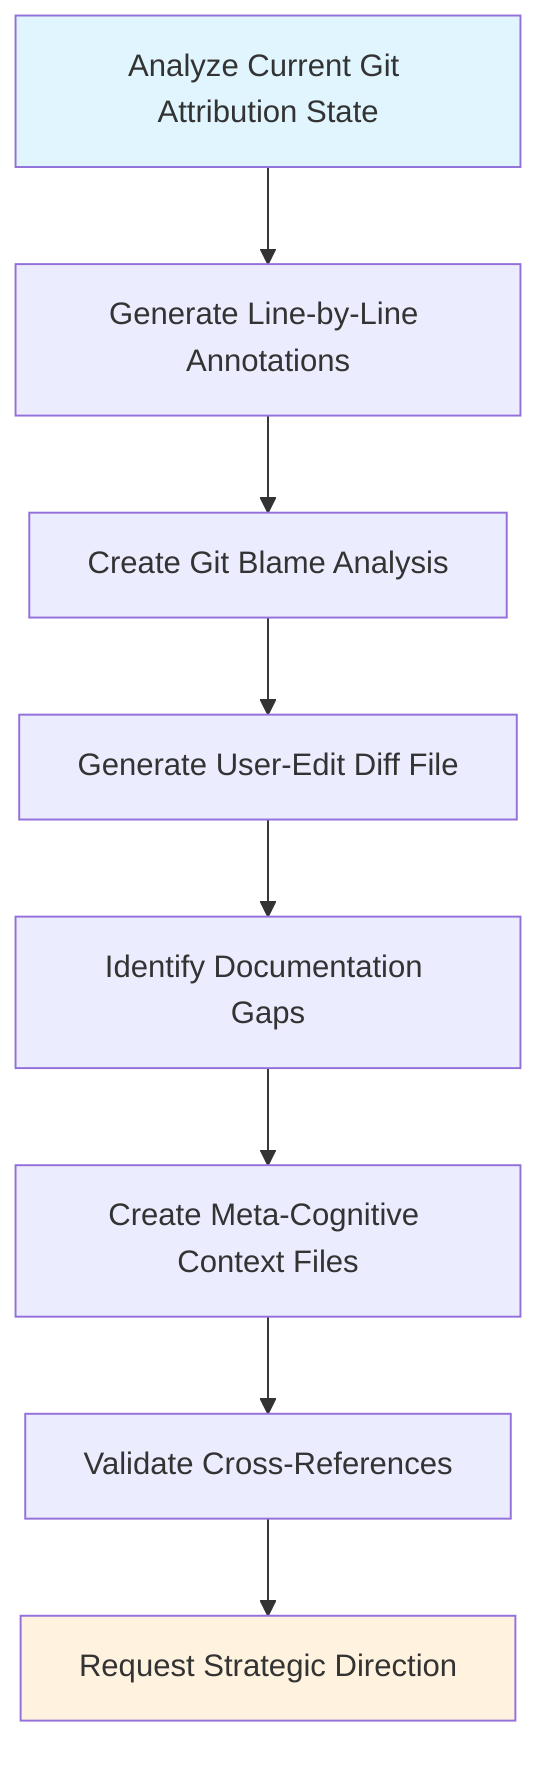 graph TD
    A[Analyze Current Git Attribution State] --> B[Generate Line-by-Line Annotations]
    B --> C[Create Git Blame Analysis]
    C --> D[Generate User-Edit Diff File]
    D --> E[Identify Documentation Gaps]
    E --> F[Create Meta-Cognitive Context Files]
    F --> G[Validate Cross-References]
    G --> H[Request Strategic Direction]

    style A fill:#e1f5fe
    style H fill:#fff3e0